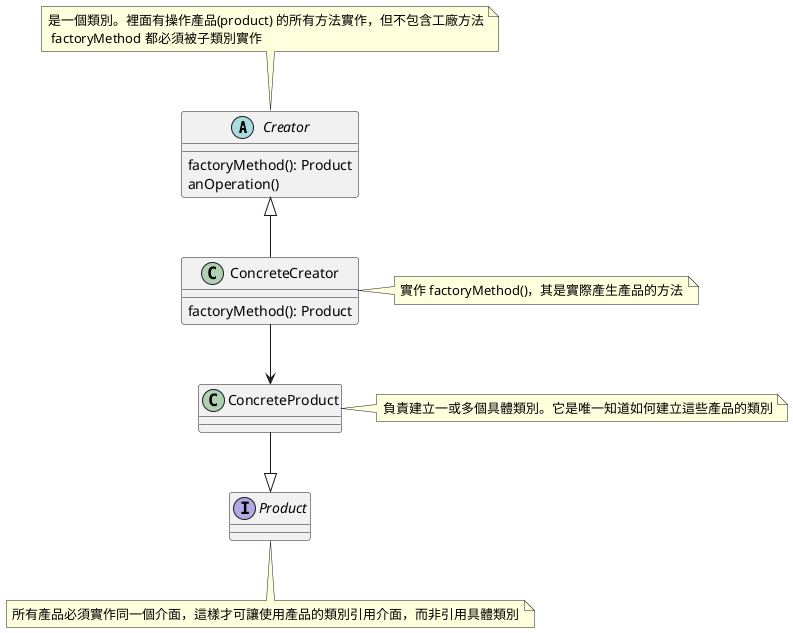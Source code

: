 @startuml FactoryMethod

abstract class Creator {
    factoryMethod(): Product
    anOperation()
}

class ConcreteCreator extends Creator {
    factoryMethod(): Product
}

interface Product {

}

class ConcreteProduct {
    
}

note top of Creator: 是一個類別。裡面有操作產品(product) 的所有方法實作，但不包含工廠方法\n factoryMethod 都必須被子類別實作
note right of ConcreteCreator: 實作 factoryMethod()，其是實際產生產品的方法
note right of ConcreteProduct: 負責建立一或多個具體類別。它是唯一知道如何建立這些產品的類別
note bottom of Product : 所有產品必須實作同一個介面，這樣才可讓使用產品的類別引用介面，而非引用具體類別

ConcreteProduct --|> Product
ConcreteCreator --> ConcreteProduct
@enduml